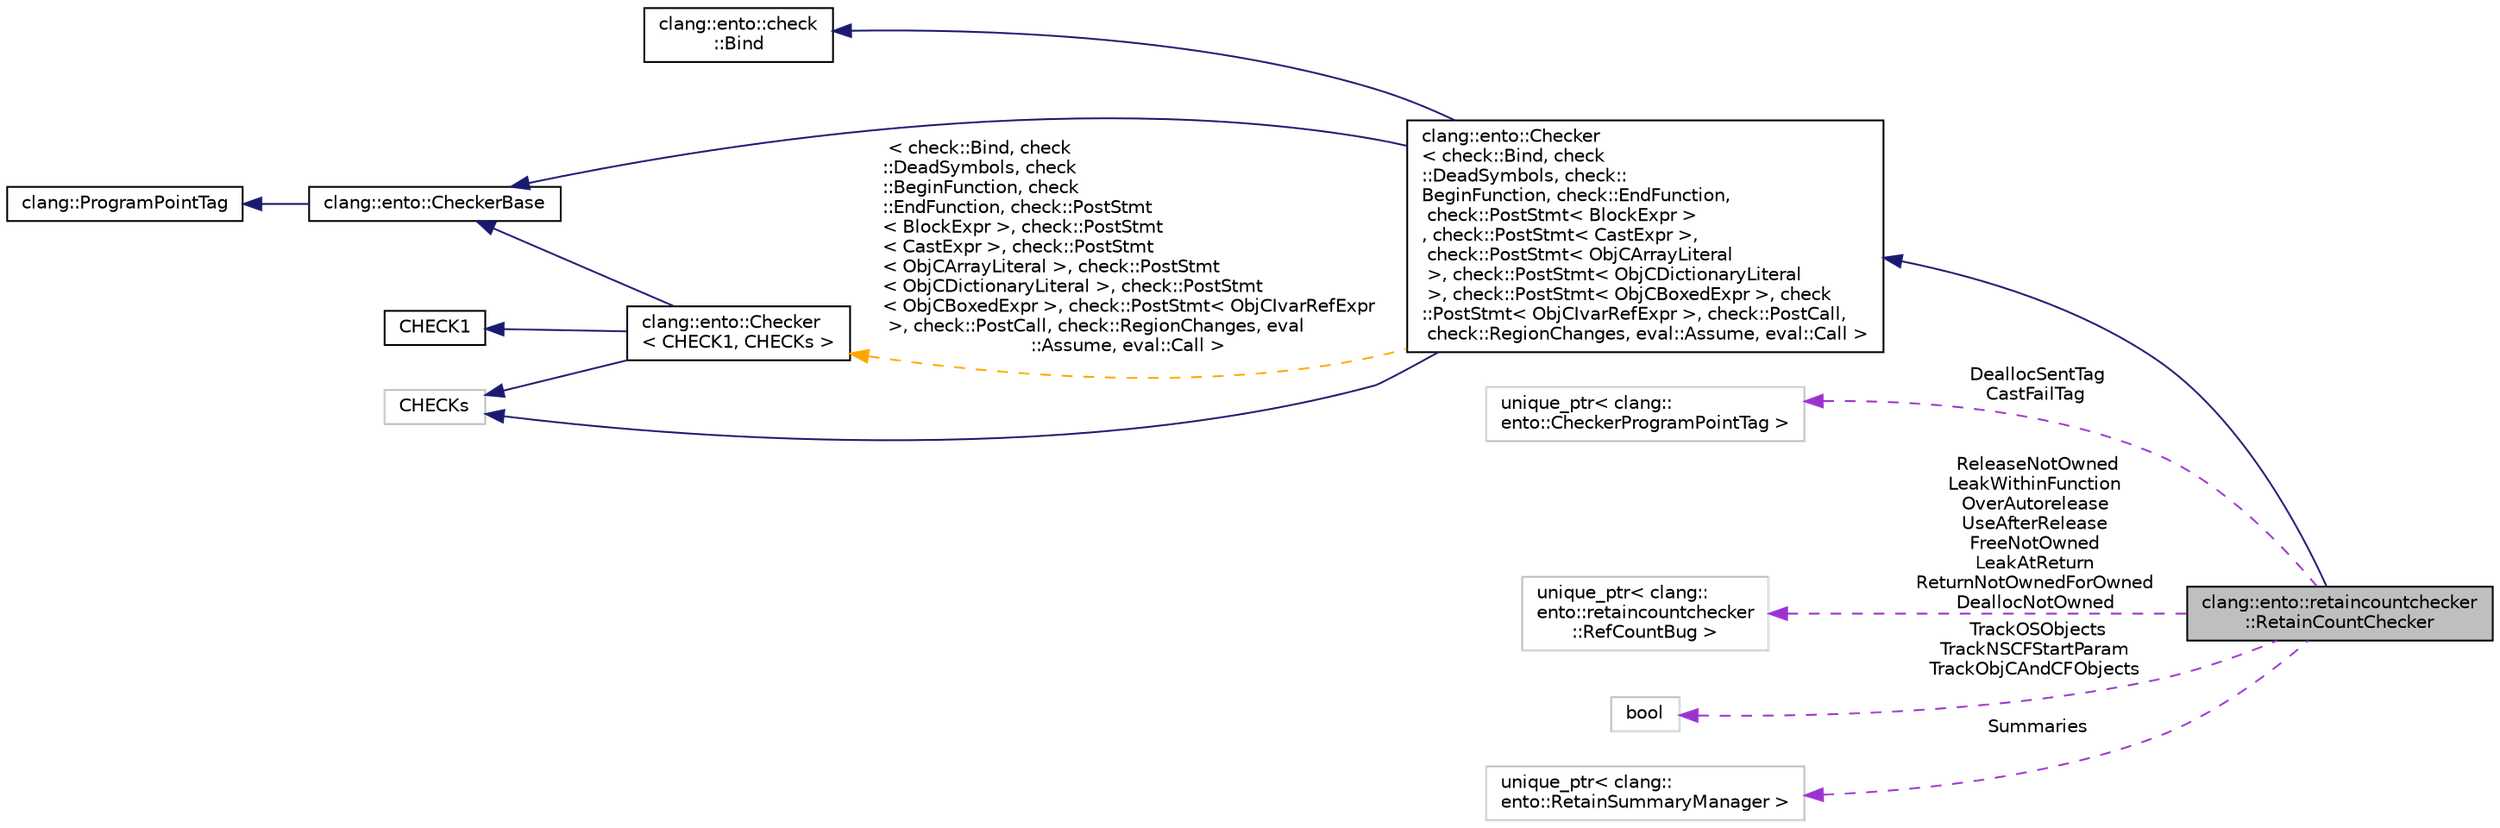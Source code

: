 digraph "clang::ento::retaincountchecker::RetainCountChecker"
{
 // LATEX_PDF_SIZE
  bgcolor="transparent";
  edge [fontname="Helvetica",fontsize="10",labelfontname="Helvetica",labelfontsize="10"];
  node [fontname="Helvetica",fontsize="10",shape=record];
  rankdir="LR";
  Node1 [label="clang::ento::retaincountchecker\l::RetainCountChecker",height=0.2,width=0.4,color="black", fillcolor="grey75", style="filled", fontcolor="black",tooltip=" "];
  Node2 -> Node1 [dir="back",color="midnightblue",fontsize="10",style="solid",fontname="Helvetica"];
  Node2 [label="clang::ento::Checker\l\< check::Bind, check\l::DeadSymbols, check::\lBeginFunction, check::EndFunction,\l check::PostStmt\< BlockExpr \>\l, check::PostStmt\< CastExpr \>,\l check::PostStmt\< ObjCArrayLiteral\l \>, check::PostStmt\< ObjCDictionaryLiteral\l \>, check::PostStmt\< ObjCBoxedExpr \>, check\l::PostStmt\< ObjCIvarRefExpr \>, check::PostCall,\l check::RegionChanges, eval::Assume, eval::Call \>",height=0.2,width=0.4,color="black",URL="$classclang_1_1ento_1_1Checker.html",tooltip=" "];
  Node3 -> Node2 [dir="back",color="midnightblue",fontsize="10",style="solid",fontname="Helvetica"];
  Node3 [label="clang::ento::check\l::Bind",height=0.2,width=0.4,color="black",URL="$classclang_1_1ento_1_1check_1_1Bind.html",tooltip=" "];
  Node4 -> Node2 [dir="back",color="midnightblue",fontsize="10",style="solid",fontname="Helvetica"];
  Node4 [label="CHECKs",height=0.2,width=0.4,color="grey75",tooltip=" "];
  Node5 -> Node2 [dir="back",color="midnightblue",fontsize="10",style="solid",fontname="Helvetica"];
  Node5 [label="clang::ento::CheckerBase",height=0.2,width=0.4,color="black",URL="$classclang_1_1ento_1_1CheckerBase.html",tooltip=" "];
  Node6 -> Node5 [dir="back",color="midnightblue",fontsize="10",style="solid",fontname="Helvetica"];
  Node6 [label="clang::ProgramPointTag",height=0.2,width=0.4,color="black",URL="$classclang_1_1ProgramPointTag.html",tooltip="ProgramPoints can be \"tagged\" as representing points specific to a given analysis entity."];
  Node7 -> Node2 [dir="back",color="orange",fontsize="10",style="dashed",label=" \< check::Bind, check\l::DeadSymbols, check\l::BeginFunction, check\l::EndFunction, check::PostStmt\l\< BlockExpr \>, check::PostStmt\l\< CastExpr \>, check::PostStmt\l\< ObjCArrayLiteral \>, check::PostStmt\l\< ObjCDictionaryLiteral \>, check::PostStmt\l\< ObjCBoxedExpr \>, check::PostStmt\< ObjCIvarRefExpr\l \>, check::PostCall, check::RegionChanges, eval\l::Assume, eval::Call \>" ,fontname="Helvetica"];
  Node7 [label="clang::ento::Checker\l\< CHECK1, CHECKs \>",height=0.2,width=0.4,color="black",URL="$classclang_1_1ento_1_1Checker.html",tooltip=" "];
  Node8 -> Node7 [dir="back",color="midnightblue",fontsize="10",style="solid",fontname="Helvetica"];
  Node8 [label="CHECK1",height=0.2,width=0.4,color="black",URL="$classCHECK1.html",tooltip=" "];
  Node4 -> Node7 [dir="back",color="midnightblue",fontsize="10",style="solid",fontname="Helvetica"];
  Node5 -> Node7 [dir="back",color="midnightblue",fontsize="10",style="solid",fontname="Helvetica"];
  Node9 -> Node1 [dir="back",color="darkorchid3",fontsize="10",style="dashed",label=" DeallocSentTag\nCastFailTag" ,fontname="Helvetica"];
  Node9 [label="unique_ptr\< clang::\lento::CheckerProgramPointTag \>",height=0.2,width=0.4,color="grey75",tooltip=" "];
  Node10 -> Node1 [dir="back",color="darkorchid3",fontsize="10",style="dashed",label=" ReleaseNotOwned\nLeakWithinFunction\nOverAutorelease\nUseAfterRelease\nFreeNotOwned\nLeakAtReturn\nReturnNotOwnedForOwned\nDeallocNotOwned" ,fontname="Helvetica"];
  Node10 [label="unique_ptr\< clang::\lento::retaincountchecker\l::RefCountBug \>",height=0.2,width=0.4,color="grey75",tooltip=" "];
  Node11 -> Node1 [dir="back",color="darkorchid3",fontsize="10",style="dashed",label=" TrackOSObjects\nTrackNSCFStartParam\nTrackObjCAndCFObjects" ,fontname="Helvetica"];
  Node11 [label="bool",height=0.2,width=0.4,color="grey75",tooltip=" "];
  Node12 -> Node1 [dir="back",color="darkorchid3",fontsize="10",style="dashed",label=" Summaries" ,fontname="Helvetica"];
  Node12 [label="unique_ptr\< clang::\lento::RetainSummaryManager \>",height=0.2,width=0.4,color="grey75",tooltip=" "];
}
